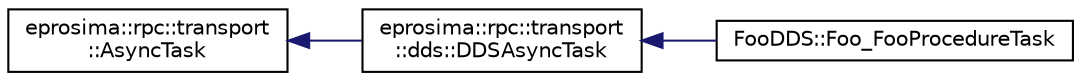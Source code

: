digraph "Graphical Class Hierarchy"
{
  edge [fontname="Helvetica",fontsize="10",labelfontname="Helvetica",labelfontsize="10"];
  node [fontname="Helvetica",fontsize="10",shape=record];
  rankdir="LR";
  Node1 [label="eprosima::rpc::transport\l::AsyncTask",height=0.2,width=0.4,color="black", fillcolor="white", style="filled",URL="$classeprosima_1_1rpc_1_1transport_1_1_async_task.html",tooltip="This class represents a asynchronous task created to wait the reply from the server in an asynchronou..."];
  Node1 -> Node2 [dir="back",color="midnightblue",fontsize="10",style="solid",fontname="Helvetica"];
  Node2 [label="eprosima::rpc::transport\l::dds::DDSAsyncTask",height=0.2,width=0.4,color="black", fillcolor="white", style="filled",URL="$classeprosima_1_1rpc_1_1transport_1_1dds_1_1_d_d_s_async_task.html",tooltip="This class represents a asynchronous task created to wait the reply from the server in an asynchronou..."];
  Node2 -> Node3 [dir="back",color="midnightblue",fontsize="10",style="solid",fontname="Helvetica"];
  Node3 [label="FooDDS::Foo_FooProcedureTask",height=0.2,width=0.4,color="black", fillcolor="white", style="filled",URL="$class_foo_d_d_s_1_1_foo___foo_procedure_task.html",tooltip="This class represents a asynchronous task created to wait the reply of the procedure Foo::FooProcedur..."];
}
